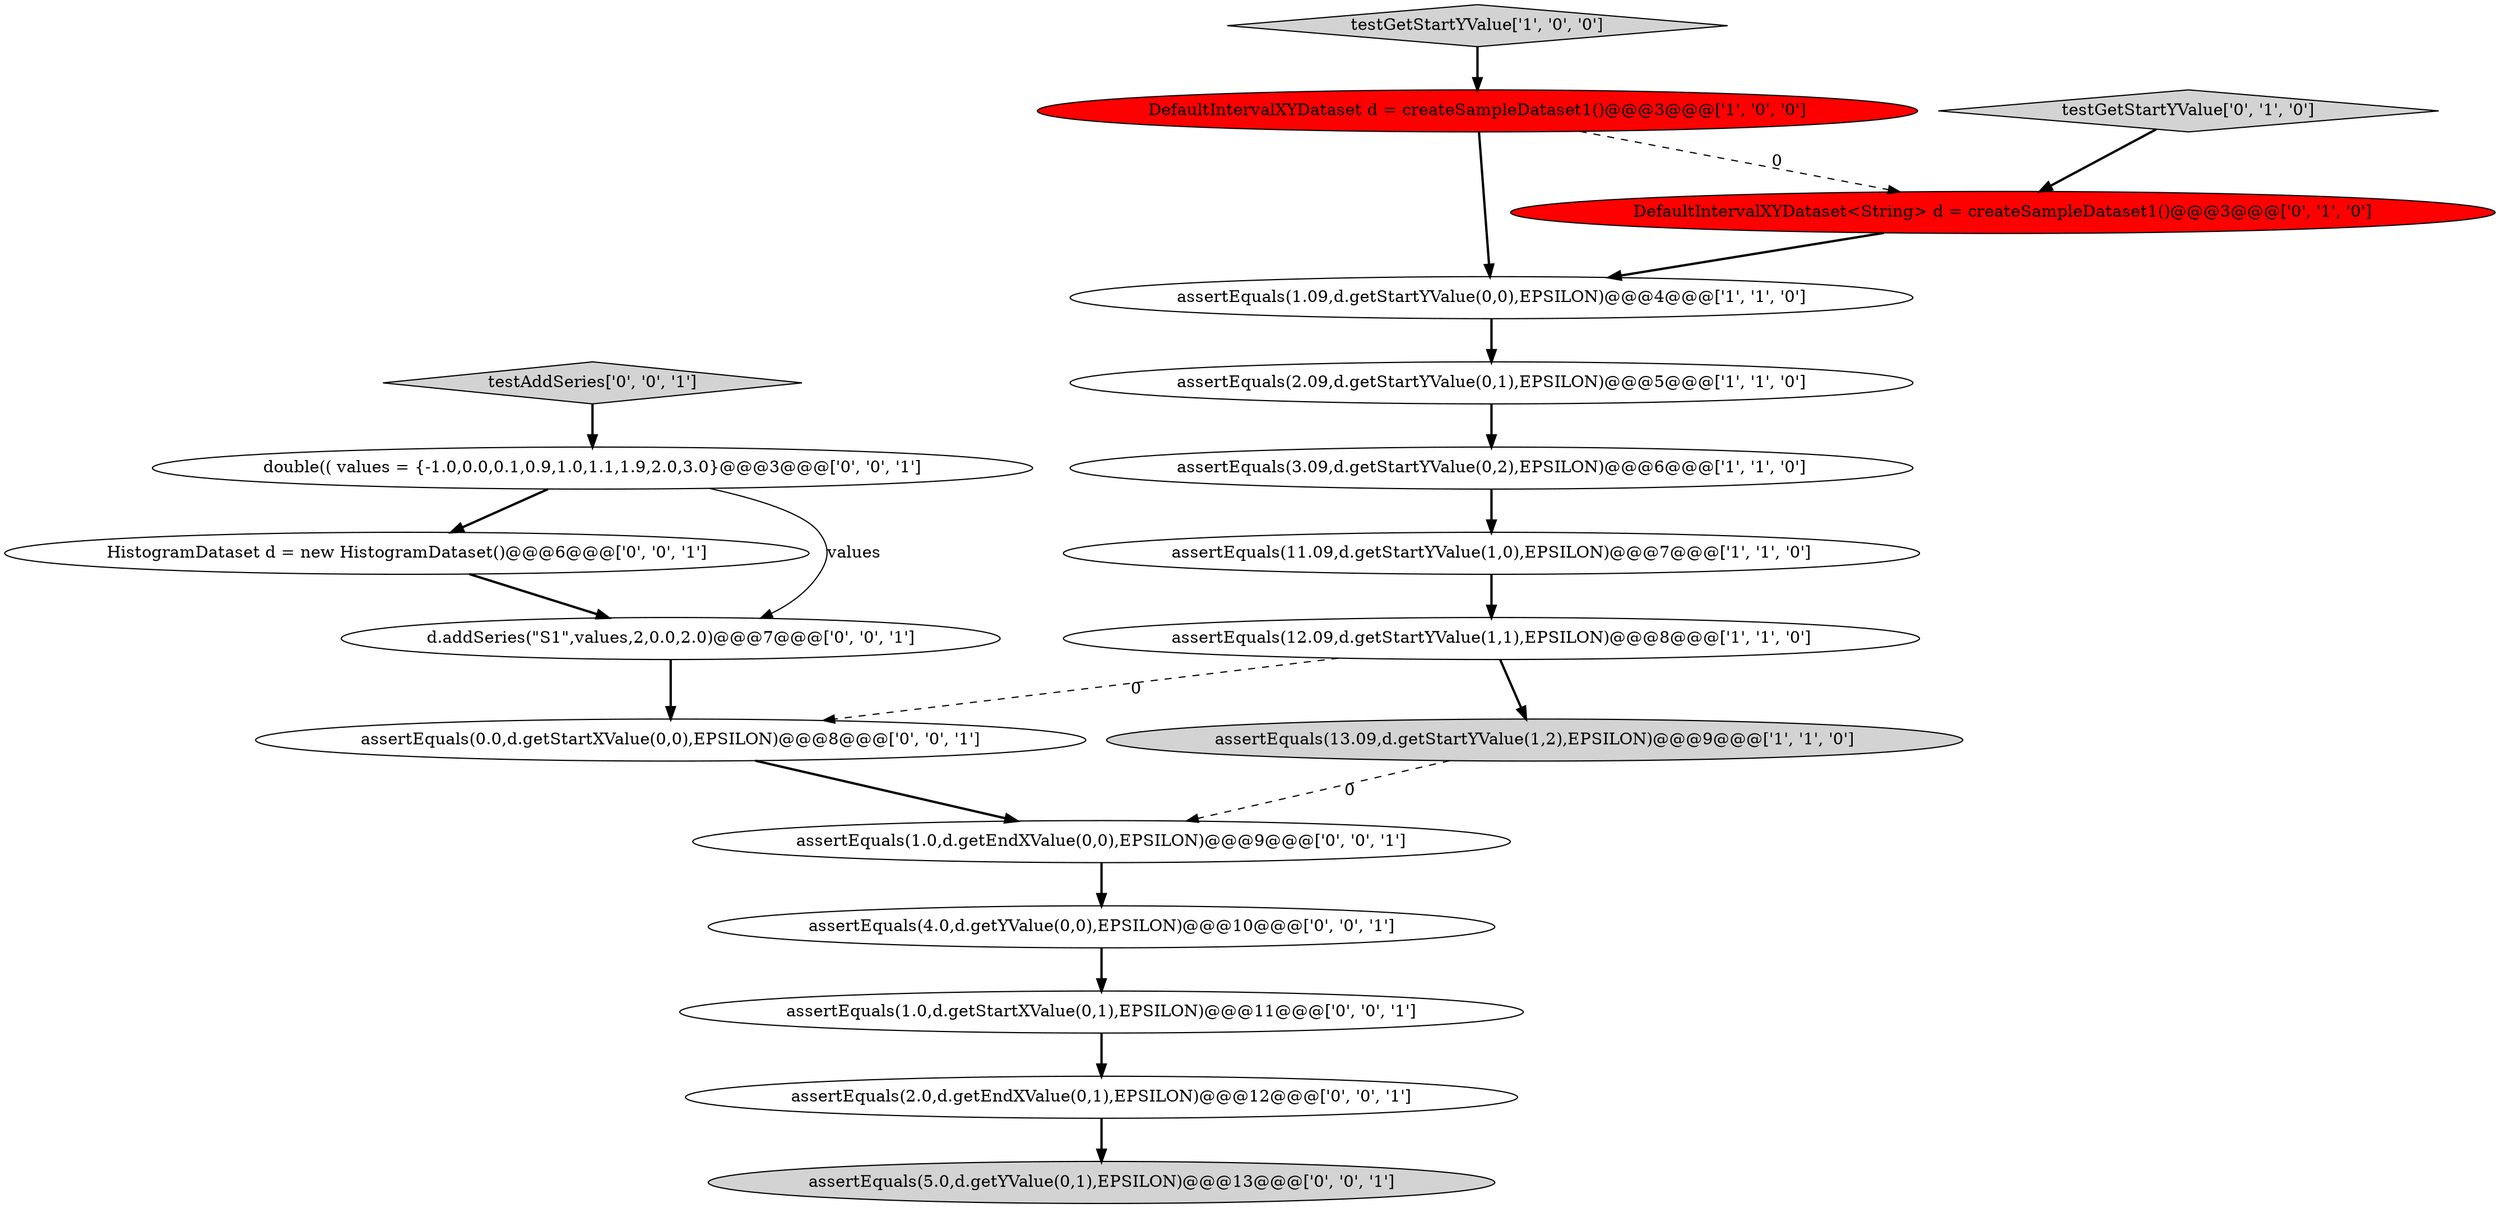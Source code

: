 digraph {
7 [style = filled, label = "assertEquals(13.09,d.getStartYValue(1,2),EPSILON)@@@9@@@['1', '1', '0']", fillcolor = lightgray, shape = ellipse image = "AAA0AAABBB1BBB"];
18 [style = filled, label = "assertEquals(5.0,d.getYValue(0,1),EPSILON)@@@13@@@['0', '0', '1']", fillcolor = lightgray, shape = ellipse image = "AAA0AAABBB3BBB"];
9 [style = filled, label = "DefaultIntervalXYDataset<String> d = createSampleDataset1()@@@3@@@['0', '1', '0']", fillcolor = red, shape = ellipse image = "AAA1AAABBB2BBB"];
0 [style = filled, label = "assertEquals(1.09,d.getStartYValue(0,0),EPSILON)@@@4@@@['1', '1', '0']", fillcolor = white, shape = ellipse image = "AAA0AAABBB1BBB"];
16 [style = filled, label = "double(( values = {-1.0,0.0,0.1,0.9,1.0,1.1,1.9,2.0,3.0}@@@3@@@['0', '0', '1']", fillcolor = white, shape = ellipse image = "AAA0AAABBB3BBB"];
3 [style = filled, label = "testGetStartYValue['1', '0', '0']", fillcolor = lightgray, shape = diamond image = "AAA0AAABBB1BBB"];
2 [style = filled, label = "DefaultIntervalXYDataset d = createSampleDataset1()@@@3@@@['1', '0', '0']", fillcolor = red, shape = ellipse image = "AAA1AAABBB1BBB"];
14 [style = filled, label = "assertEquals(2.0,d.getEndXValue(0,1),EPSILON)@@@12@@@['0', '0', '1']", fillcolor = white, shape = ellipse image = "AAA0AAABBB3BBB"];
5 [style = filled, label = "assertEquals(11.09,d.getStartYValue(1,0),EPSILON)@@@7@@@['1', '1', '0']", fillcolor = white, shape = ellipse image = "AAA0AAABBB1BBB"];
8 [style = filled, label = "testGetStartYValue['0', '1', '0']", fillcolor = lightgray, shape = diamond image = "AAA0AAABBB2BBB"];
10 [style = filled, label = "assertEquals(1.0,d.getEndXValue(0,0),EPSILON)@@@9@@@['0', '0', '1']", fillcolor = white, shape = ellipse image = "AAA0AAABBB3BBB"];
12 [style = filled, label = "assertEquals(1.0,d.getStartXValue(0,1),EPSILON)@@@11@@@['0', '0', '1']", fillcolor = white, shape = ellipse image = "AAA0AAABBB3BBB"];
4 [style = filled, label = "assertEquals(2.09,d.getStartYValue(0,1),EPSILON)@@@5@@@['1', '1', '0']", fillcolor = white, shape = ellipse image = "AAA0AAABBB1BBB"];
11 [style = filled, label = "assertEquals(0.0,d.getStartXValue(0,0),EPSILON)@@@8@@@['0', '0', '1']", fillcolor = white, shape = ellipse image = "AAA0AAABBB3BBB"];
17 [style = filled, label = "d.addSeries(\"S1\",values,2,0.0,2.0)@@@7@@@['0', '0', '1']", fillcolor = white, shape = ellipse image = "AAA0AAABBB3BBB"];
6 [style = filled, label = "assertEquals(3.09,d.getStartYValue(0,2),EPSILON)@@@6@@@['1', '1', '0']", fillcolor = white, shape = ellipse image = "AAA0AAABBB1BBB"];
19 [style = filled, label = "HistogramDataset d = new HistogramDataset()@@@6@@@['0', '0', '1']", fillcolor = white, shape = ellipse image = "AAA0AAABBB3BBB"];
1 [style = filled, label = "assertEquals(12.09,d.getStartYValue(1,1),EPSILON)@@@8@@@['1', '1', '0']", fillcolor = white, shape = ellipse image = "AAA0AAABBB1BBB"];
13 [style = filled, label = "testAddSeries['0', '0', '1']", fillcolor = lightgray, shape = diamond image = "AAA0AAABBB3BBB"];
15 [style = filled, label = "assertEquals(4.0,d.getYValue(0,0),EPSILON)@@@10@@@['0', '0', '1']", fillcolor = white, shape = ellipse image = "AAA0AAABBB3BBB"];
10->15 [style = bold, label=""];
9->0 [style = bold, label=""];
4->6 [style = bold, label=""];
16->17 [style = solid, label="values"];
19->17 [style = bold, label=""];
16->19 [style = bold, label=""];
1->7 [style = bold, label=""];
13->16 [style = bold, label=""];
5->1 [style = bold, label=""];
6->5 [style = bold, label=""];
2->0 [style = bold, label=""];
3->2 [style = bold, label=""];
0->4 [style = bold, label=""];
11->10 [style = bold, label=""];
2->9 [style = dashed, label="0"];
1->11 [style = dashed, label="0"];
12->14 [style = bold, label=""];
8->9 [style = bold, label=""];
7->10 [style = dashed, label="0"];
14->18 [style = bold, label=""];
15->12 [style = bold, label=""];
17->11 [style = bold, label=""];
}
